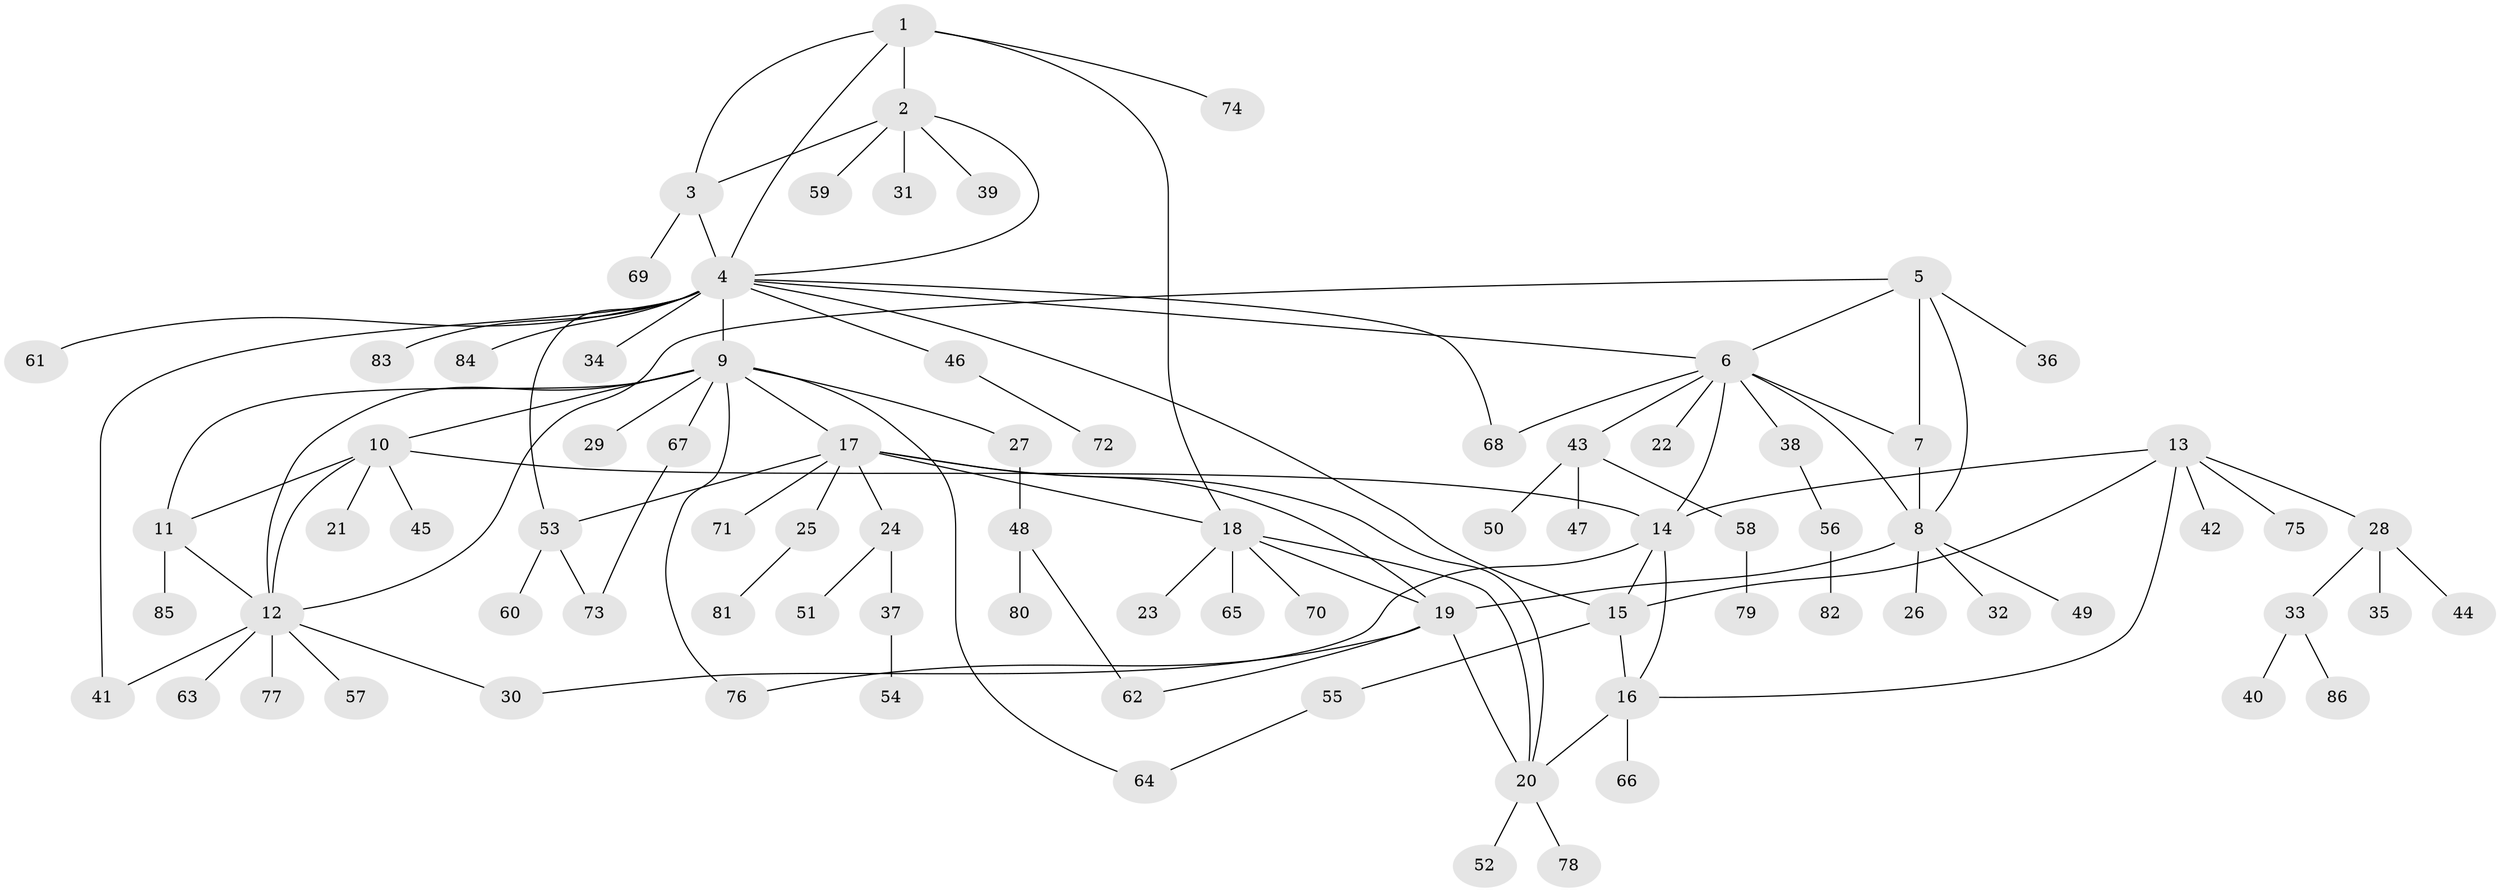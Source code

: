 // Generated by graph-tools (version 1.1) at 2025/26/03/09/25 03:26:47]
// undirected, 86 vertices, 114 edges
graph export_dot {
graph [start="1"]
  node [color=gray90,style=filled];
  1;
  2;
  3;
  4;
  5;
  6;
  7;
  8;
  9;
  10;
  11;
  12;
  13;
  14;
  15;
  16;
  17;
  18;
  19;
  20;
  21;
  22;
  23;
  24;
  25;
  26;
  27;
  28;
  29;
  30;
  31;
  32;
  33;
  34;
  35;
  36;
  37;
  38;
  39;
  40;
  41;
  42;
  43;
  44;
  45;
  46;
  47;
  48;
  49;
  50;
  51;
  52;
  53;
  54;
  55;
  56;
  57;
  58;
  59;
  60;
  61;
  62;
  63;
  64;
  65;
  66;
  67;
  68;
  69;
  70;
  71;
  72;
  73;
  74;
  75;
  76;
  77;
  78;
  79;
  80;
  81;
  82;
  83;
  84;
  85;
  86;
  1 -- 2;
  1 -- 3;
  1 -- 4;
  1 -- 18;
  1 -- 74;
  2 -- 3;
  2 -- 4;
  2 -- 31;
  2 -- 39;
  2 -- 59;
  3 -- 4;
  3 -- 69;
  4 -- 6;
  4 -- 9;
  4 -- 15;
  4 -- 34;
  4 -- 41;
  4 -- 46;
  4 -- 53;
  4 -- 61;
  4 -- 68;
  4 -- 83;
  4 -- 84;
  5 -- 6;
  5 -- 7;
  5 -- 8;
  5 -- 12;
  5 -- 36;
  6 -- 7;
  6 -- 8;
  6 -- 14;
  6 -- 22;
  6 -- 38;
  6 -- 43;
  6 -- 68;
  7 -- 8;
  8 -- 19;
  8 -- 26;
  8 -- 32;
  8 -- 49;
  9 -- 10;
  9 -- 11;
  9 -- 12;
  9 -- 17;
  9 -- 27;
  9 -- 29;
  9 -- 64;
  9 -- 67;
  9 -- 76;
  10 -- 11;
  10 -- 12;
  10 -- 14;
  10 -- 21;
  10 -- 45;
  11 -- 12;
  11 -- 85;
  12 -- 30;
  12 -- 41;
  12 -- 57;
  12 -- 63;
  12 -- 77;
  13 -- 14;
  13 -- 15;
  13 -- 16;
  13 -- 28;
  13 -- 42;
  13 -- 75;
  14 -- 15;
  14 -- 16;
  14 -- 30;
  15 -- 16;
  15 -- 55;
  16 -- 20;
  16 -- 66;
  17 -- 18;
  17 -- 19;
  17 -- 20;
  17 -- 24;
  17 -- 25;
  17 -- 53;
  17 -- 71;
  18 -- 19;
  18 -- 20;
  18 -- 23;
  18 -- 65;
  18 -- 70;
  19 -- 20;
  19 -- 62;
  19 -- 76;
  20 -- 52;
  20 -- 78;
  24 -- 37;
  24 -- 51;
  25 -- 81;
  27 -- 48;
  28 -- 33;
  28 -- 35;
  28 -- 44;
  33 -- 40;
  33 -- 86;
  37 -- 54;
  38 -- 56;
  43 -- 47;
  43 -- 50;
  43 -- 58;
  46 -- 72;
  48 -- 62;
  48 -- 80;
  53 -- 60;
  53 -- 73;
  55 -- 64;
  56 -- 82;
  58 -- 79;
  67 -- 73;
}
